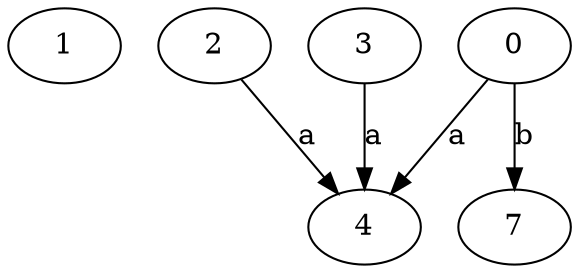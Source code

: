 strict digraph  {
1;
2;
3;
0;
4;
7;
2 -> 4  [label=a];
3 -> 4  [label=a];
0 -> 4  [label=a];
0 -> 7  [label=b];
}
